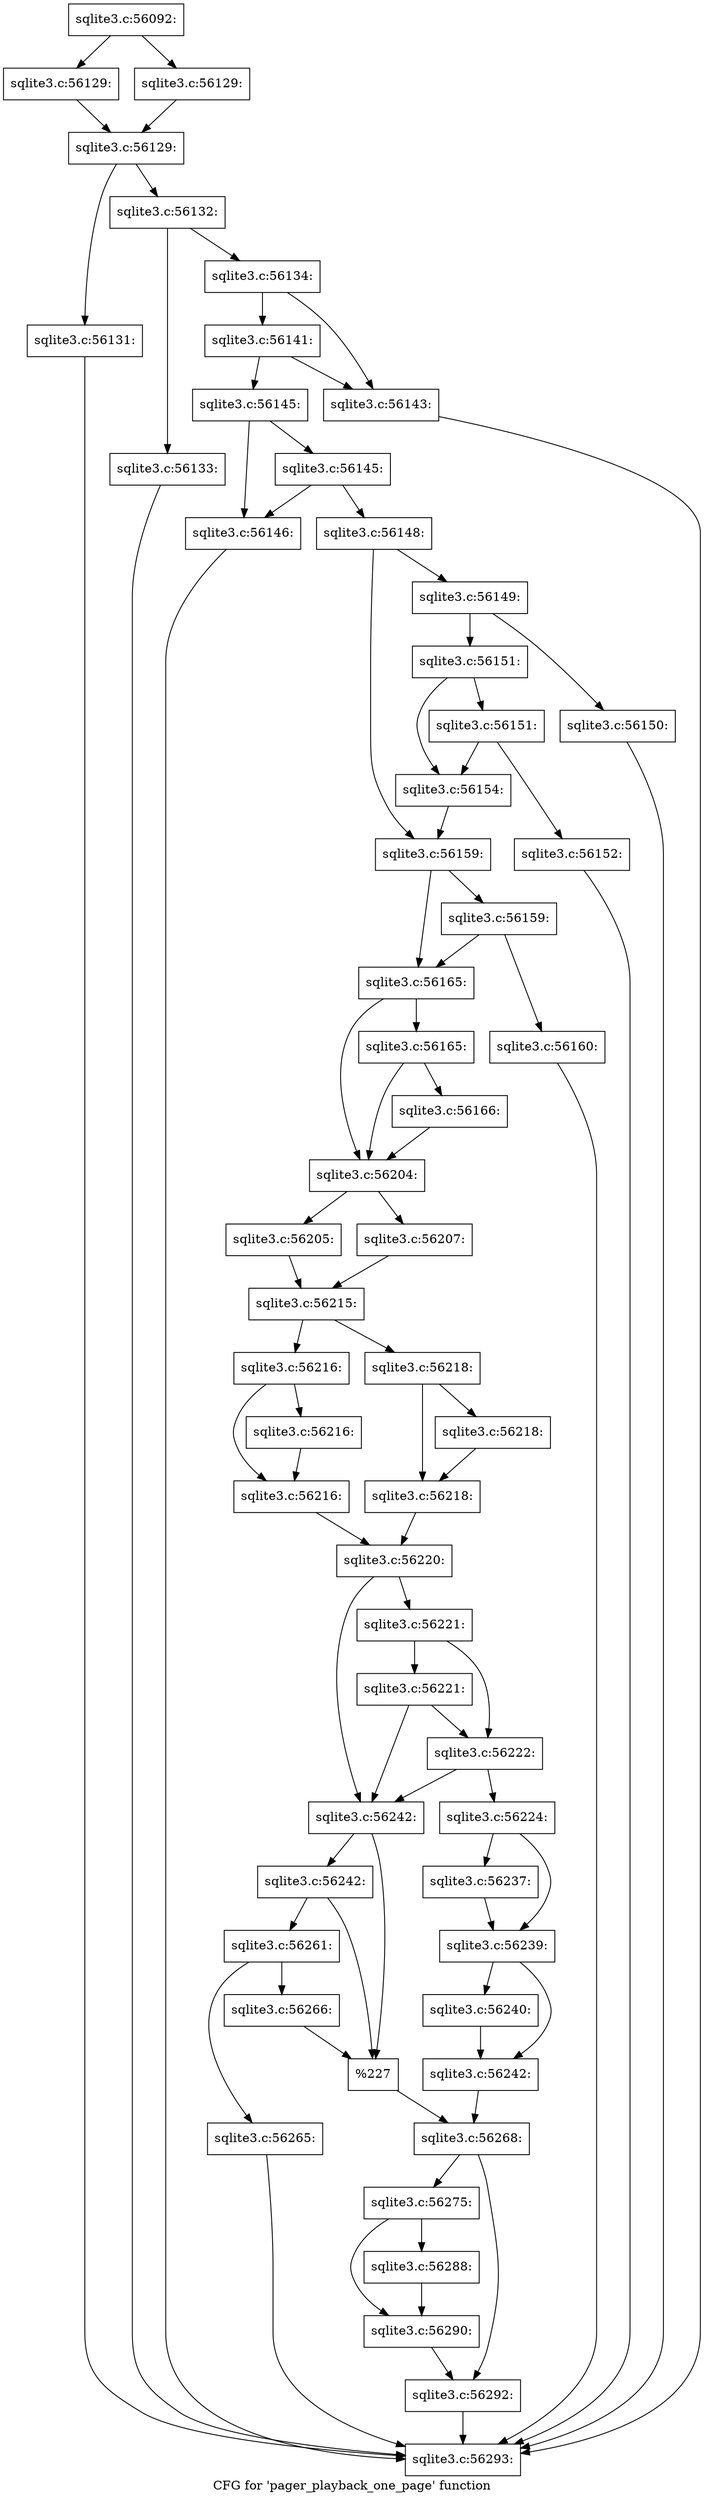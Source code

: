 digraph "CFG for 'pager_playback_one_page' function" {
	label="CFG for 'pager_playback_one_page' function";

	Node0x55c0f56f5aa0 [shape=record,label="{sqlite3.c:56092:}"];
	Node0x55c0f56f5aa0 -> Node0x55c0f603a340;
	Node0x55c0f56f5aa0 -> Node0x55c0f603a390;
	Node0x55c0f603a340 [shape=record,label="{sqlite3.c:56129:}"];
	Node0x55c0f603a340 -> Node0x55c0f603a3e0;
	Node0x55c0f603a390 [shape=record,label="{sqlite3.c:56129:}"];
	Node0x55c0f603a390 -> Node0x55c0f603a3e0;
	Node0x55c0f603a3e0 [shape=record,label="{sqlite3.c:56129:}"];
	Node0x55c0f603a3e0 -> Node0x55c0f584e540;
	Node0x55c0f603a3e0 -> Node0x55c0f603b4a0;
	Node0x55c0f584e540 [shape=record,label="{sqlite3.c:56131:}"];
	Node0x55c0f584e540 -> Node0x55c0f603fa90;
	Node0x55c0f603b4a0 [shape=record,label="{sqlite3.c:56132:}"];
	Node0x55c0f603b4a0 -> Node0x55c0f603c070;
	Node0x55c0f603b4a0 -> Node0x55c0f603c0c0;
	Node0x55c0f603c070 [shape=record,label="{sqlite3.c:56133:}"];
	Node0x55c0f603c070 -> Node0x55c0f603fa90;
	Node0x55c0f603c0c0 [shape=record,label="{sqlite3.c:56134:}"];
	Node0x55c0f603c0c0 -> Node0x55c0f603ce30;
	Node0x55c0f603c0c0 -> Node0x55c0f603ced0;
	Node0x55c0f603ced0 [shape=record,label="{sqlite3.c:56141:}"];
	Node0x55c0f603ced0 -> Node0x55c0f603ce30;
	Node0x55c0f603ced0 -> Node0x55c0f603ce80;
	Node0x55c0f603ce30 [shape=record,label="{sqlite3.c:56143:}"];
	Node0x55c0f603ce30 -> Node0x55c0f603fa90;
	Node0x55c0f603ce80 [shape=record,label="{sqlite3.c:56145:}"];
	Node0x55c0f603ce80 -> Node0x55c0f603d8a0;
	Node0x55c0f603ce80 -> Node0x55c0f603d940;
	Node0x55c0f603d940 [shape=record,label="{sqlite3.c:56145:}"];
	Node0x55c0f603d940 -> Node0x55c0f603d8a0;
	Node0x55c0f603d940 -> Node0x55c0f603d8f0;
	Node0x55c0f603d8a0 [shape=record,label="{sqlite3.c:56146:}"];
	Node0x55c0f603d8a0 -> Node0x55c0f603fa90;
	Node0x55c0f603d8f0 [shape=record,label="{sqlite3.c:56148:}"];
	Node0x55c0f603d8f0 -> Node0x55c0f57ce680;
	Node0x55c0f603d8f0 -> Node0x55c0f603e4c0;
	Node0x55c0f57ce680 [shape=record,label="{sqlite3.c:56149:}"];
	Node0x55c0f57ce680 -> Node0x55c0f7560fc0;
	Node0x55c0f57ce680 -> Node0x55c0f7561010;
	Node0x55c0f7560fc0 [shape=record,label="{sqlite3.c:56150:}"];
	Node0x55c0f7560fc0 -> Node0x55c0f603fa90;
	Node0x55c0f7561010 [shape=record,label="{sqlite3.c:56151:}"];
	Node0x55c0f7561010 -> Node0x55c0f75613b0;
	Node0x55c0f7561010 -> Node0x55c0f7561400;
	Node0x55c0f7561400 [shape=record,label="{sqlite3.c:56151:}"];
	Node0x55c0f7561400 -> Node0x55c0f7561360;
	Node0x55c0f7561400 -> Node0x55c0f75613b0;
	Node0x55c0f7561360 [shape=record,label="{sqlite3.c:56152:}"];
	Node0x55c0f7561360 -> Node0x55c0f603fa90;
	Node0x55c0f75613b0 [shape=record,label="{sqlite3.c:56154:}"];
	Node0x55c0f75613b0 -> Node0x55c0f603e4c0;
	Node0x55c0f603e4c0 [shape=record,label="{sqlite3.c:56159:}"];
	Node0x55c0f603e4c0 -> Node0x55c0f7562290;
	Node0x55c0f603e4c0 -> Node0x55c0f7562240;
	Node0x55c0f7562290 [shape=record,label="{sqlite3.c:56159:}"];
	Node0x55c0f7562290 -> Node0x55c0f56f5870;
	Node0x55c0f7562290 -> Node0x55c0f7562240;
	Node0x55c0f56f5870 [shape=record,label="{sqlite3.c:56160:}"];
	Node0x55c0f56f5870 -> Node0x55c0f603fa90;
	Node0x55c0f7562240 [shape=record,label="{sqlite3.c:56165:}"];
	Node0x55c0f7562240 -> Node0x55c0f7562bc0;
	Node0x55c0f7562240 -> Node0x55c0f7562b70;
	Node0x55c0f7562bc0 [shape=record,label="{sqlite3.c:56165:}"];
	Node0x55c0f7562bc0 -> Node0x55c0f7562b20;
	Node0x55c0f7562bc0 -> Node0x55c0f7562b70;
	Node0x55c0f7562b20 [shape=record,label="{sqlite3.c:56166:}"];
	Node0x55c0f7562b20 -> Node0x55c0f7562b70;
	Node0x55c0f7562b70 [shape=record,label="{sqlite3.c:56204:}"];
	Node0x55c0f7562b70 -> Node0x55c0f7563aa0;
	Node0x55c0f7562b70 -> Node0x55c0f7563b40;
	Node0x55c0f7563aa0 [shape=record,label="{sqlite3.c:56205:}"];
	Node0x55c0f7563aa0 -> Node0x55c0f7563af0;
	Node0x55c0f7563b40 [shape=record,label="{sqlite3.c:56207:}"];
	Node0x55c0f7563b40 -> Node0x55c0f7563af0;
	Node0x55c0f7563af0 [shape=record,label="{sqlite3.c:56215:}"];
	Node0x55c0f7563af0 -> Node0x55c0f7564660;
	Node0x55c0f7563af0 -> Node0x55c0f7564700;
	Node0x55c0f7564660 [shape=record,label="{sqlite3.c:56216:}"];
	Node0x55c0f7564660 -> Node0x55c0f7564a30;
	Node0x55c0f7564660 -> Node0x55c0f7564a80;
	Node0x55c0f7564a80 [shape=record,label="{sqlite3.c:56216:}"];
	Node0x55c0f7564a80 -> Node0x55c0f7564a30;
	Node0x55c0f7564a30 [shape=record,label="{sqlite3.c:56216:}"];
	Node0x55c0f7564a30 -> Node0x55c0f75646b0;
	Node0x55c0f7564700 [shape=record,label="{sqlite3.c:56218:}"];
	Node0x55c0f7564700 -> Node0x55c0f75656d0;
	Node0x55c0f7564700 -> Node0x55c0f7565720;
	Node0x55c0f7565720 [shape=record,label="{sqlite3.c:56218:}"];
	Node0x55c0f7565720 -> Node0x55c0f75656d0;
	Node0x55c0f75656d0 [shape=record,label="{sqlite3.c:56218:}"];
	Node0x55c0f75656d0 -> Node0x55c0f75646b0;
	Node0x55c0f75646b0 [shape=record,label="{sqlite3.c:56220:}"];
	Node0x55c0f75646b0 -> Node0x55c0f7566330;
	Node0x55c0f75646b0 -> Node0x55c0f7566260;
	Node0x55c0f7566330 [shape=record,label="{sqlite3.c:56221:}"];
	Node0x55c0f7566330 -> Node0x55c0f75662b0;
	Node0x55c0f7566330 -> Node0x55c0f7566860;
	Node0x55c0f7566860 [shape=record,label="{sqlite3.c:56221:}"];
	Node0x55c0f7566860 -> Node0x55c0f75662b0;
	Node0x55c0f7566860 -> Node0x55c0f7566260;
	Node0x55c0f75662b0 [shape=record,label="{sqlite3.c:56222:}"];
	Node0x55c0f75662b0 -> Node0x55c0f75661c0;
	Node0x55c0f75662b0 -> Node0x55c0f7566260;
	Node0x55c0f75661c0 [shape=record,label="{sqlite3.c:56224:}"];
	Node0x55c0f75661c0 -> Node0x55c0f7568450;
	Node0x55c0f75661c0 -> Node0x55c0f75684a0;
	Node0x55c0f7568450 [shape=record,label="{sqlite3.c:56237:}"];
	Node0x55c0f7568450 -> Node0x55c0f75684a0;
	Node0x55c0f75684a0 [shape=record,label="{sqlite3.c:56239:}"];
	Node0x55c0f75684a0 -> Node0x55c0f7568e00;
	Node0x55c0f75684a0 -> Node0x55c0f7568e50;
	Node0x55c0f7568e00 [shape=record,label="{sqlite3.c:56240:}"];
	Node0x55c0f7568e00 -> Node0x55c0f7568e50;
	Node0x55c0f7568e50 [shape=record,label="{sqlite3.c:56242:}"];
	Node0x55c0f7568e50 -> Node0x55c0f7566210;
	Node0x55c0f7566260 [shape=record,label="{sqlite3.c:56242:}"];
	Node0x55c0f7566260 -> Node0x55c0f7569990;
	Node0x55c0f7566260 -> Node0x55c0f75699e0;
	Node0x55c0f75699e0 [shape=record,label="{sqlite3.c:56242:}"];
	Node0x55c0f75699e0 -> Node0x55c0f7569940;
	Node0x55c0f75699e0 -> Node0x55c0f7569990;
	Node0x55c0f7569940 [shape=record,label="{sqlite3.c:56261:}"];
	Node0x55c0f7569940 -> Node0x55c0f756ad00;
	Node0x55c0f7569940 -> Node0x55c0f756ad50;
	Node0x55c0f756ad00 [shape=record,label="{sqlite3.c:56265:}"];
	Node0x55c0f756ad00 -> Node0x55c0f603fa90;
	Node0x55c0f756ad50 [shape=record,label="{sqlite3.c:56266:}"];
	Node0x55c0f756ad50 -> Node0x55c0f7569990;
	Node0x55c0f7569990 [shape=record,label="{%227}"];
	Node0x55c0f7569990 -> Node0x55c0f7566210;
	Node0x55c0f7566210 [shape=record,label="{sqlite3.c:56268:}"];
	Node0x55c0f7566210 -> Node0x55c0f57ea0a0;
	Node0x55c0f7566210 -> Node0x55c0f756b8a0;
	Node0x55c0f57ea0a0 [shape=record,label="{sqlite3.c:56275:}"];
	Node0x55c0f57ea0a0 -> Node0x55c0f756c720;
	Node0x55c0f57ea0a0 -> Node0x55c0f756c770;
	Node0x55c0f756c720 [shape=record,label="{sqlite3.c:56288:}"];
	Node0x55c0f756c720 -> Node0x55c0f756c770;
	Node0x55c0f756c770 [shape=record,label="{sqlite3.c:56290:}"];
	Node0x55c0f756c770 -> Node0x55c0f756b8a0;
	Node0x55c0f756b8a0 [shape=record,label="{sqlite3.c:56292:}"];
	Node0x55c0f756b8a0 -> Node0x55c0f603fa90;
	Node0x55c0f603fa90 [shape=record,label="{sqlite3.c:56293:}"];
}
